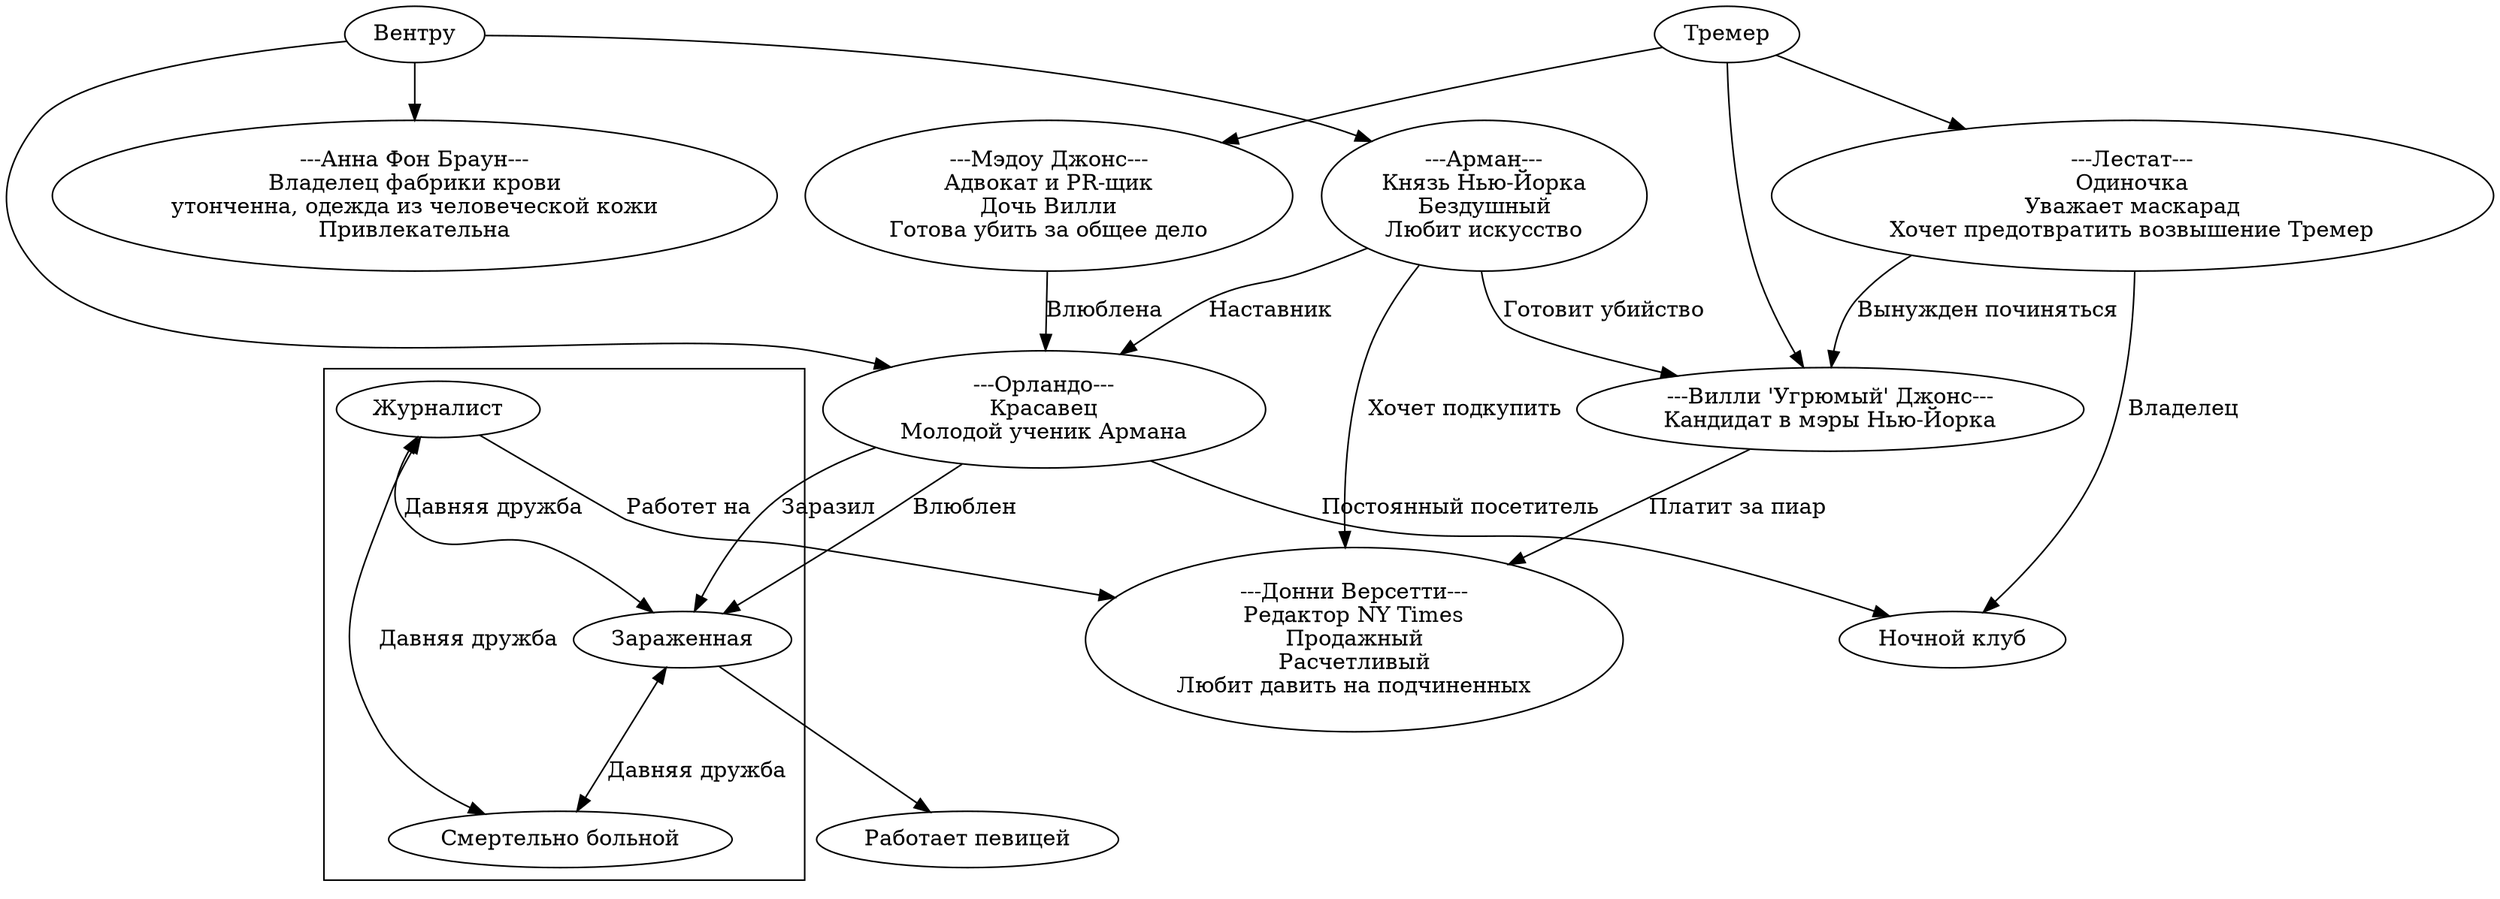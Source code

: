 digraph
{
	//Игроки
	"Журналист"
	"Зараженная" -> "Работает певицей"
	"Смертельно больной"
	
	//Организации
	"Вентру"
	"Тремер"

	//НПС
	"Арман"
	"Анна Фон Браун"
	"Орландо"
	"Донни Версетти"
	"Вилли 'Угрюмый' Джонс"
	"Лестат"
	"Мэдоу Джонс"

	//Места

	"Ночной клуб"

	//Описываем НПС и их аспекты

subgraph ventru
	{
		"Вентру" -> {"Арман" "Орландо" "Анна Фон Браун"}
		"Арман" [label=<---Арман---<br/>Князь Нью-Йорка<br/>Бездушный<br/>Любит искусство>]
		"Орландо" [label=<---Орландо---<br/>Красавец<br/>Молодой ученик Армана>]
		"Анна Фон Браун" [label=<---Анна Фон Браун---<br/>Владелец фабрики крови<br/>
			утонченна, одежда из человеческой кожи<br/>Привлекательна>]
	}

subgraph tremer
	{
		"Тремер" -> {"Вилли 'Угрюмый' Джонс" "Лестат" "Мэдоу Джонс"}
		"Вилли 'Угрюмый' Джонс" [label=<---Вилли 'Угрюмый' Джонс---<br/>Кандидат в мэры Нью-Йорка>]
		"Лестат" [label=<---Лестат---<br/>Одиночка<br/>Уважает маскарад<br/>Хочет предотвратить возвышение Тремер>]
		"Мэдоу Джонс" [label=<---Мэдоу Джонс---<br/>Адвокат и PR-щик<br/>Дочь Вилли<br/>Готова убить за общее дело>]	

	}
subgraph donniversetti
	{
		"Донни Версетти" [label=<---Донни Версетти---<br/>Редактор NY Times<br/>Продажный<br/>Расчетливый<br/>Любит давить на подчиненных>]
	}

	//Описываем отношения между НПС

subgraph cluster_players
	{
		"Журналист" -> "Зараженная" [dir=both label="Давняя дружба"]
		"Зараженная" -> "Смертельно больной" [dir=both label="Давняя дружба"]
		"Смертельно больной" -> "Журналист" [dir=both label="Давняя дружба"]
	}

	"Журналист" -> "Донни Версетти" [label="Работет на"]

	"Арман" -> "Вилли 'Угрюмый' Джонс" [label="Готовит убийство"]
	"Арман" -> "Орландо" [label="Наставник"]

	"Мэдоу Джонс" -> "Орландо" [label="Влюблена"]

	"Орландо" -> "Зараженная" [label="Заразил"]
	"Орландо" -> "Зараженная" [label="Влюблен"]
	"Орландо" -> "Ночной клуб" [label="Постоянный посетитель"]

	"Лестат" -> "Ночной клуб" [label="Владелец"]
	"Лестат" -> "Вилли 'Угрюмый' Джонс" [label="Вынужден починяться"]
	
	"Вилли 'Угрюмый' Джонс" -> "Донни Версетти" [label="Платит за пиар"]
	"Арман" -> "Донни Версетти" [label="Хочет подкупить"]

}